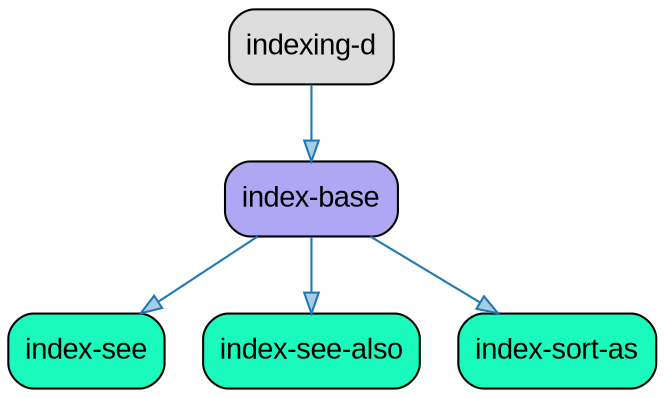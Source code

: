 // DITA Domain indexing-d
strict digraph {
				
  // Root node
  
	"indexing-d" [label ="indexing-d" fontname="Arial" shape="Mrecord" style="filled"  fillcolor="#DDDDDD"]
			
  // Other nodes
      
	"index-base" [label ="index-base" fontname="Arial" shape="Mrecord" style="filled"  fillcolor="#AFA7F4"]
         
	"index-see" [label ="index-see" fontname="Arial" shape="Mrecord" style="filled"  fillcolor="#1AFABC"]
         
	"index-see-also" [label ="index-see-also" fontname="Arial" shape="Mrecord" style="filled"  fillcolor="#1AFABC"]
         
	"index-sort-as" [label ="index-sort-as" fontname="Arial" shape="Mrecord" style="filled"  fillcolor="#1AFABC"]
      
   
  // Edges
      
	"indexing-d" -> "index-base" [fillcolor="#a6cee3" color="#1f78b4"]
         
	"index-base" -> "index-see" [fillcolor="#a6cee3" color="#1f78b4"]
         
	"index-base" -> "index-see-also" [fillcolor="#a6cee3" color="#1f78b4"]
         
	"index-base" -> "index-sort-as" [fillcolor="#a6cee3" color="#1f78b4"]
      
   }